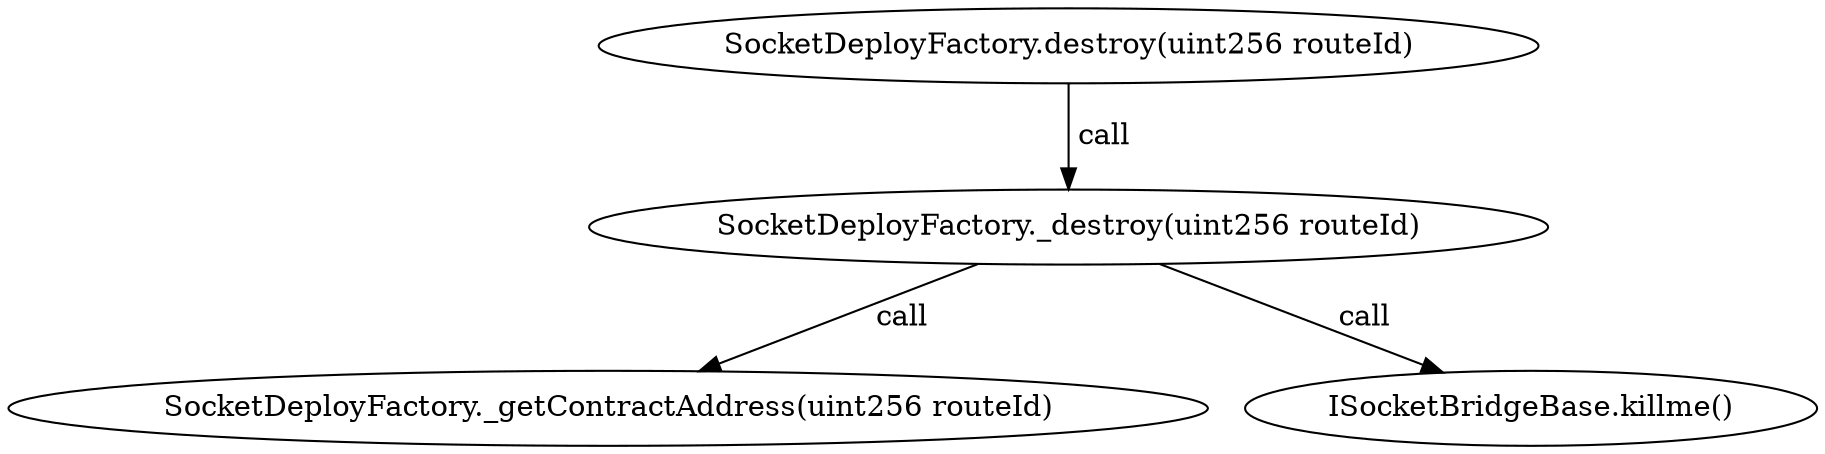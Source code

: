 digraph "" {
	graph [bb="0,0,747.52,213.6"];
	node [label="\N"];
	"SocketDeployFactory.destroy(uint256 routeId)"	 [height=0.5,
		pos="436.42,195.6",
		width=5.3423];
	"SocketDeployFactory._destroy(uint256 routeId)"	 [height=0.5,
		pos="436.42,106.8",
		width=5.4764];
	"SocketDeployFactory.destroy(uint256 routeId)" -> "SocketDeployFactory._destroy(uint256 routeId)" [key=call,
	label=" call",
	lp="448.27,151.2",
	pos="e,436.42,124.87 436.42,177.2 436.42,165.09 436.42,149.01 436.42,135.27"];
"SocketDeployFactory._getContractAddress(uint256 routeId)" [height=0.5,
	pos="245.42,18",
	width=6.8171];
"SocketDeployFactory._destroy(uint256 routeId)" -> "SocketDeployFactory._getContractAddress(uint256 routeId)" [key=call,
label=" call",
lp="370.27,62.4",
pos="e,283.87,35.878 398.22,89.043 368,74.993 325.63,55.295 293.17,40.203"];
"ISocketBridgeBase.killme()" [height=0.5,
pos="628.42,18",
width=3.3085];
"SocketDeployFactory._destroy(uint256 routeId)" -> "ISocketBridgeBase.killme()" [key=call,
label=" call",
lp="562.27,62.4",
pos="e,591.4,35.122 474.81,89.043 505.69,74.763 549.18,54.647 582.01,39.464"];
}
